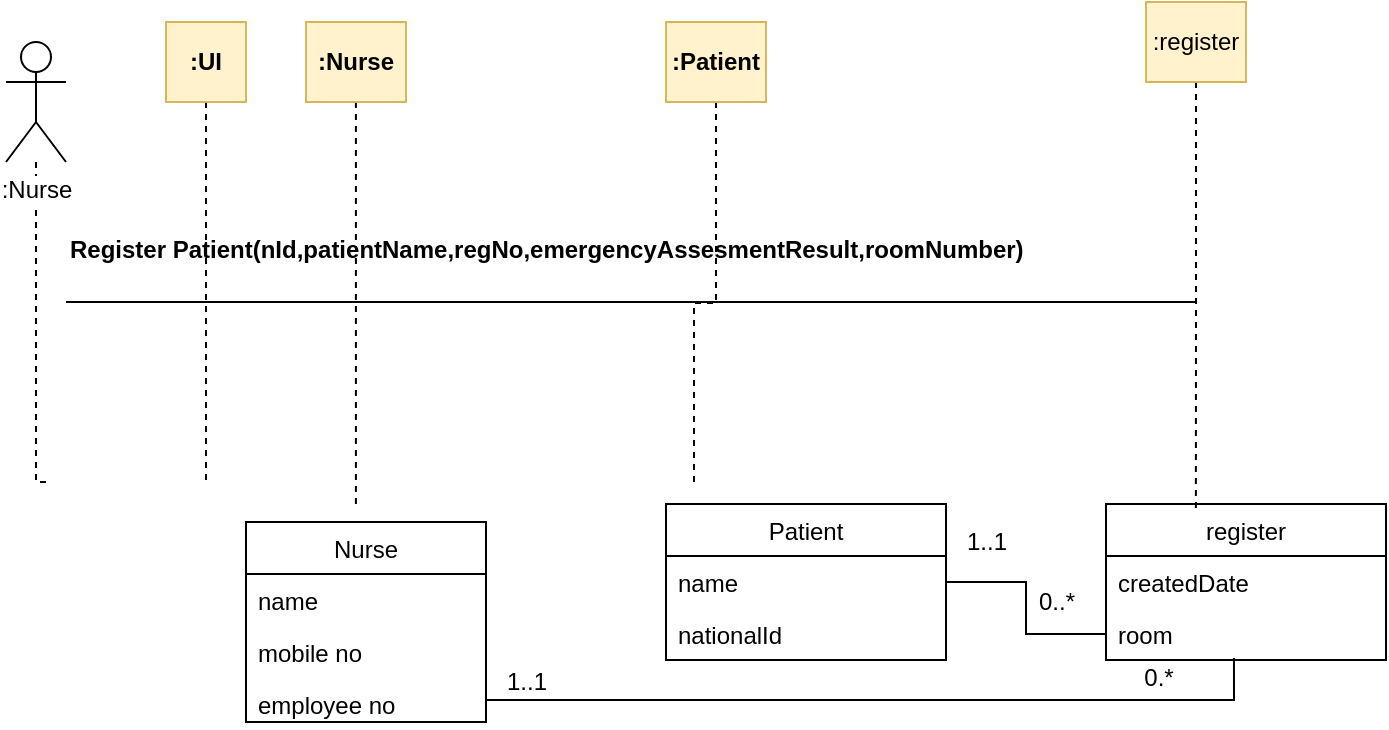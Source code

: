 <mxfile version="12.3.3" type="github" pages="1">
  <diagram id="9DUGxnPBFYWtKnW7rblh" name="Page-1">
    <mxGraphModel dx="1408" dy="771" grid="1" gridSize="10" guides="1" tooltips="1" connect="1" arrows="1" fold="1" page="1" pageScale="1" pageWidth="850" pageHeight="1100" math="0" shadow="0">
      <root>
        <mxCell id="0"/>
        <mxCell id="1" parent="0"/>
        <mxCell id="I-3KL79WUWTxIudPwpj1-11" style="edgeStyle=orthogonalEdgeStyle;rounded=0;orthogonalLoop=1;jettySize=auto;html=1;dashed=1;endArrow=none;endFill=0;" edge="1" parent="1" source="I-3KL79WUWTxIudPwpj1-1">
          <mxGeometry relative="1" as="geometry">
            <mxPoint x="60" y="280" as="targetPoint"/>
            <Array as="points">
              <mxPoint x="55" y="280"/>
            </Array>
          </mxGeometry>
        </mxCell>
        <mxCell id="I-3KL79WUWTxIudPwpj1-1" value=":Nurse" style="shape=umlActor;verticalLabelPosition=bottom;labelBackgroundColor=#ffffff;verticalAlign=top;html=1;outlineConnect=0;" vertex="1" parent="1">
          <mxGeometry x="40" y="60" width="30" height="60" as="geometry"/>
        </mxCell>
        <mxCell id="I-3KL79WUWTxIudPwpj1-13" style="edgeStyle=orthogonalEdgeStyle;rounded=0;orthogonalLoop=1;jettySize=auto;html=1;dashed=1;endArrow=none;endFill=0;" edge="1" parent="1" source="I-3KL79WUWTxIudPwpj1-2">
          <mxGeometry relative="1" as="geometry">
            <mxPoint x="140" y="280" as="targetPoint"/>
          </mxGeometry>
        </mxCell>
        <mxCell id="I-3KL79WUWTxIudPwpj1-2" value="&lt;b&gt;:UI&lt;/b&gt;" style="rounded=0;whiteSpace=wrap;html=1;fillColor=#fff2cc;strokeColor=#d6b656;" vertex="1" parent="1">
          <mxGeometry x="120" y="50" width="40" height="40" as="geometry"/>
        </mxCell>
        <mxCell id="I-3KL79WUWTxIudPwpj1-14" style="edgeStyle=orthogonalEdgeStyle;rounded=0;orthogonalLoop=1;jettySize=auto;html=1;entryX=0.458;entryY=-0.067;entryDx=0;entryDy=0;entryPerimeter=0;dashed=1;endArrow=none;endFill=0;" edge="1" parent="1" source="I-3KL79WUWTxIudPwpj1-3" target="I-3KL79WUWTxIudPwpj1-6">
          <mxGeometry relative="1" as="geometry"/>
        </mxCell>
        <mxCell id="I-3KL79WUWTxIudPwpj1-3" value="&lt;b&gt;:Nurse&lt;/b&gt;" style="rounded=0;whiteSpace=wrap;html=1;fillColor=#fff2cc;strokeColor=#d6b656;" vertex="1" parent="1">
          <mxGeometry x="190" y="50" width="50" height="40" as="geometry"/>
        </mxCell>
        <mxCell id="I-3KL79WUWTxIudPwpj1-6" value="Nurse" style="swimlane;fontStyle=0;childLayout=stackLayout;horizontal=1;startSize=26;fillColor=none;horizontalStack=0;resizeParent=1;resizeParentMax=0;resizeLast=0;collapsible=1;marginBottom=0;" vertex="1" parent="1">
          <mxGeometry x="160" y="300" width="120" height="100" as="geometry"/>
        </mxCell>
        <mxCell id="I-3KL79WUWTxIudPwpj1-7" value="name" style="text;strokeColor=none;fillColor=none;align=left;verticalAlign=top;spacingLeft=4;spacingRight=4;overflow=hidden;rotatable=0;points=[[0,0.5],[1,0.5]];portConstraint=eastwest;" vertex="1" parent="I-3KL79WUWTxIudPwpj1-6">
          <mxGeometry y="26" width="120" height="26" as="geometry"/>
        </mxCell>
        <mxCell id="I-3KL79WUWTxIudPwpj1-8" value="mobile no" style="text;strokeColor=none;fillColor=none;align=left;verticalAlign=top;spacingLeft=4;spacingRight=4;overflow=hidden;rotatable=0;points=[[0,0.5],[1,0.5]];portConstraint=eastwest;" vertex="1" parent="I-3KL79WUWTxIudPwpj1-6">
          <mxGeometry y="52" width="120" height="26" as="geometry"/>
        </mxCell>
        <mxCell id="I-3KL79WUWTxIudPwpj1-9" value="employee no" style="text;strokeColor=none;fillColor=none;align=left;verticalAlign=top;spacingLeft=4;spacingRight=4;overflow=hidden;rotatable=0;points=[[0,0.5],[1,0.5]];portConstraint=eastwest;" vertex="1" parent="I-3KL79WUWTxIudPwpj1-6">
          <mxGeometry y="78" width="120" height="22" as="geometry"/>
        </mxCell>
        <mxCell id="I-3KL79WUWTxIudPwpj1-22" style="edgeStyle=orthogonalEdgeStyle;rounded=0;orthogonalLoop=1;jettySize=auto;html=1;entryX=0.1;entryY=-0.115;entryDx=0;entryDy=0;entryPerimeter=0;dashed=1;endArrow=none;endFill=0;" edge="1" parent="1" source="I-3KL79WUWTxIudPwpj1-15" target="I-3KL79WUWTxIudPwpj1-18">
          <mxGeometry relative="1" as="geometry"/>
        </mxCell>
        <mxCell id="I-3KL79WUWTxIudPwpj1-15" value="&lt;b&gt;:Patient&lt;/b&gt;" style="rounded=0;whiteSpace=wrap;html=1;fillColor=#fff2cc;strokeColor=#d6b656;" vertex="1" parent="1">
          <mxGeometry x="370" y="50" width="50" height="40" as="geometry"/>
        </mxCell>
        <mxCell id="I-3KL79WUWTxIudPwpj1-28" style="edgeStyle=orthogonalEdgeStyle;rounded=0;orthogonalLoop=1;jettySize=auto;html=1;endArrow=none;endFill=0;" edge="1" parent="1" source="I-3KL79WUWTxIudPwpj1-18" target="I-3KL79WUWTxIudPwpj1-26">
          <mxGeometry relative="1" as="geometry"/>
        </mxCell>
        <mxCell id="I-3KL79WUWTxIudPwpj1-18" value="Patient" style="swimlane;fontStyle=0;childLayout=stackLayout;horizontal=1;startSize=26;fillColor=none;horizontalStack=0;resizeParent=1;resizeParentMax=0;resizeLast=0;collapsible=1;marginBottom=0;" vertex="1" parent="1">
          <mxGeometry x="370" y="291" width="140" height="78" as="geometry"/>
        </mxCell>
        <mxCell id="I-3KL79WUWTxIudPwpj1-19" value="name" style="text;strokeColor=none;fillColor=none;align=left;verticalAlign=top;spacingLeft=4;spacingRight=4;overflow=hidden;rotatable=0;points=[[0,0.5],[1,0.5]];portConstraint=eastwest;" vertex="1" parent="I-3KL79WUWTxIudPwpj1-18">
          <mxGeometry y="26" width="140" height="26" as="geometry"/>
        </mxCell>
        <mxCell id="I-3KL79WUWTxIudPwpj1-21" value="nationalId" style="text;strokeColor=none;fillColor=none;align=left;verticalAlign=top;spacingLeft=4;spacingRight=4;overflow=hidden;rotatable=0;points=[[0,0.5],[1,0.5]];portConstraint=eastwest;" vertex="1" parent="I-3KL79WUWTxIudPwpj1-18">
          <mxGeometry y="52" width="140" height="26" as="geometry"/>
        </mxCell>
        <mxCell id="I-3KL79WUWTxIudPwpj1-33" style="edgeStyle=orthogonalEdgeStyle;rounded=0;orthogonalLoop=1;jettySize=auto;html=1;entryX=0.321;entryY=0.026;entryDx=0;entryDy=0;entryPerimeter=0;endArrow=none;endFill=0;dashed=1;" edge="1" parent="1" source="I-3KL79WUWTxIudPwpj1-23" target="I-3KL79WUWTxIudPwpj1-24">
          <mxGeometry relative="1" as="geometry"/>
        </mxCell>
        <mxCell id="I-3KL79WUWTxIudPwpj1-23" value=":register" style="rounded=0;whiteSpace=wrap;html=1;fillColor=#fff2cc;strokeColor=#d6b656;" vertex="1" parent="1">
          <mxGeometry x="610" y="40" width="50" height="40" as="geometry"/>
        </mxCell>
        <mxCell id="I-3KL79WUWTxIudPwpj1-24" value="register" style="swimlane;fontStyle=0;childLayout=stackLayout;horizontal=1;startSize=26;fillColor=none;horizontalStack=0;resizeParent=1;resizeParentMax=0;resizeLast=0;collapsible=1;marginBottom=0;" vertex="1" parent="1">
          <mxGeometry x="590" y="291" width="140" height="78" as="geometry"/>
        </mxCell>
        <mxCell id="I-3KL79WUWTxIudPwpj1-25" value="createdDate" style="text;strokeColor=none;fillColor=none;align=left;verticalAlign=top;spacingLeft=4;spacingRight=4;overflow=hidden;rotatable=0;points=[[0,0.5],[1,0.5]];portConstraint=eastwest;" vertex="1" parent="I-3KL79WUWTxIudPwpj1-24">
          <mxGeometry y="26" width="140" height="26" as="geometry"/>
        </mxCell>
        <mxCell id="I-3KL79WUWTxIudPwpj1-26" value="room" style="text;strokeColor=none;fillColor=none;align=left;verticalAlign=top;spacingLeft=4;spacingRight=4;overflow=hidden;rotatable=0;points=[[0,0.5],[1,0.5]];portConstraint=eastwest;" vertex="1" parent="I-3KL79WUWTxIudPwpj1-24">
          <mxGeometry y="52" width="140" height="26" as="geometry"/>
        </mxCell>
        <mxCell id="I-3KL79WUWTxIudPwpj1-29" value="1..1" style="text;html=1;align=center;verticalAlign=middle;resizable=0;points=[];;autosize=1;" vertex="1" parent="1">
          <mxGeometry x="510" y="300" width="40" height="20" as="geometry"/>
        </mxCell>
        <mxCell id="I-3KL79WUWTxIudPwpj1-30" value="0..*" style="text;html=1;align=center;verticalAlign=middle;resizable=0;points=[];;autosize=1;" vertex="1" parent="1">
          <mxGeometry x="550" y="330" width="30" height="20" as="geometry"/>
        </mxCell>
        <mxCell id="I-3KL79WUWTxIudPwpj1-36" style="edgeStyle=orthogonalEdgeStyle;rounded=0;orthogonalLoop=1;jettySize=auto;html=1;entryX=0.457;entryY=0.962;entryDx=0;entryDy=0;entryPerimeter=0;endArrow=none;endFill=0;" edge="1" parent="1" source="I-3KL79WUWTxIudPwpj1-9" target="I-3KL79WUWTxIudPwpj1-26">
          <mxGeometry relative="1" as="geometry"/>
        </mxCell>
        <mxCell id="I-3KL79WUWTxIudPwpj1-38" value="0.*" style="text;html=1;align=center;verticalAlign=middle;resizable=0;points=[];;labelBackgroundColor=#ffffff;" vertex="1" connectable="0" parent="I-3KL79WUWTxIudPwpj1-36">
          <mxGeometry x="0.635" y="4" relative="1" as="geometry">
            <mxPoint x="13" y="-7" as="offset"/>
          </mxGeometry>
        </mxCell>
        <mxCell id="I-3KL79WUWTxIudPwpj1-37" value="1..1" style="text;html=1;align=center;verticalAlign=middle;resizable=0;points=[];;autosize=1;" vertex="1" parent="1">
          <mxGeometry x="280" y="370" width="40" height="20" as="geometry"/>
        </mxCell>
        <mxCell id="I-3KL79WUWTxIudPwpj1-39" value="" style="endArrow=none;html=1;" edge="1" parent="1">
          <mxGeometry width="50" height="50" relative="1" as="geometry">
            <mxPoint x="70" y="190" as="sourcePoint"/>
            <mxPoint x="635" y="190" as="targetPoint"/>
            <Array as="points">
              <mxPoint x="100" y="190"/>
            </Array>
          </mxGeometry>
        </mxCell>
        <mxCell id="I-3KL79WUWTxIudPwpj1-44" value="&lt;b&gt;Register Patient(nId,patientName,regNo,emergencyAssesmentResult,roomNumber)&lt;/b&gt;" style="text;html=1;" vertex="1" parent="1">
          <mxGeometry x="70" y="150" width="470" height="30" as="geometry"/>
        </mxCell>
      </root>
    </mxGraphModel>
  </diagram>
</mxfile>
